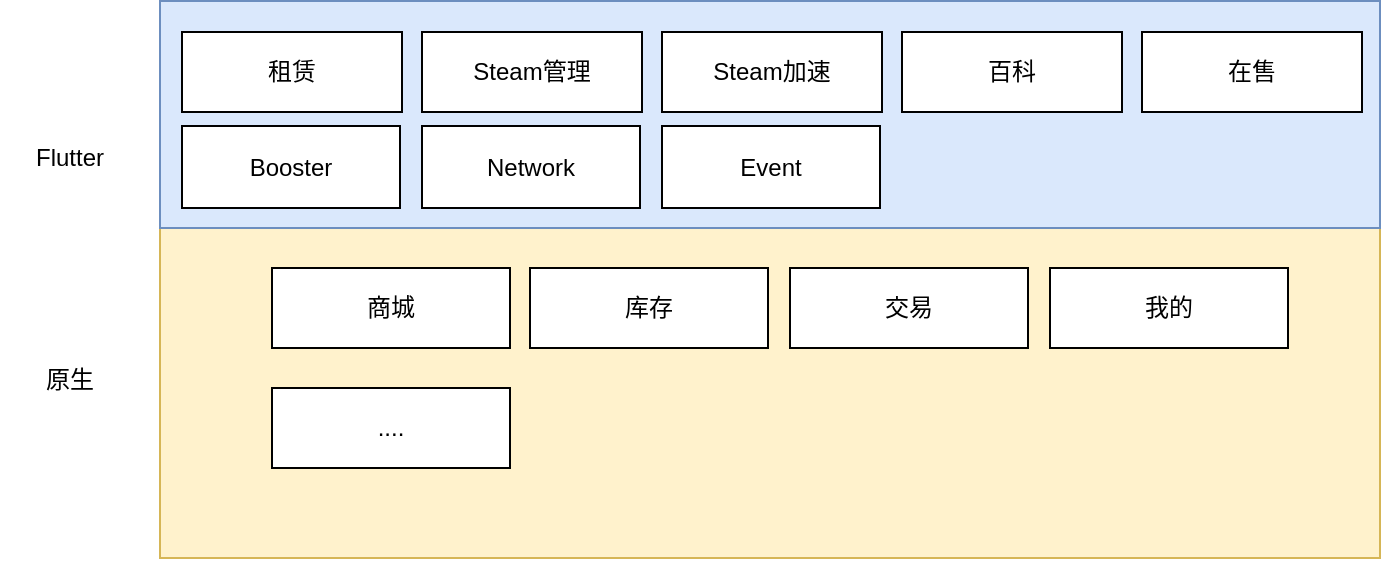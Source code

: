 <mxfile version="24.7.17">
  <diagram name="第 1 页" id="m9vhq2q0e87dHCPL6pzd">
    <mxGraphModel dx="2069" dy="785" grid="1" gridSize="10" guides="1" tooltips="1" connect="1" arrows="1" fold="1" page="1" pageScale="1" pageWidth="827" pageHeight="1169" math="0" shadow="0">
      <root>
        <mxCell id="0" />
        <mxCell id="1" parent="0" />
        <mxCell id="ZYgXHka4m3HWxw24o6Yz-1" value="" style="rounded=0;whiteSpace=wrap;html=1;fillColor=#fff2cc;strokeColor=#d6b656;" vertex="1" parent="1">
          <mxGeometry x="-120" y="400" width="610" height="165" as="geometry" />
        </mxCell>
        <mxCell id="ZYgXHka4m3HWxw24o6Yz-2" value="" style="rounded=0;whiteSpace=wrap;html=1;fillColor=#dae8fc;strokeColor=#6c8ebf;" vertex="1" parent="1">
          <mxGeometry x="-120" y="286.5" width="610" height="113.5" as="geometry" />
        </mxCell>
        <mxCell id="ZYgXHka4m3HWxw24o6Yz-4" value="租赁" style="rounded=0;whiteSpace=wrap;html=1;" vertex="1" parent="1">
          <mxGeometry x="-109" y="302" width="110" height="40" as="geometry" />
        </mxCell>
        <mxCell id="ZYgXHka4m3HWxw24o6Yz-5" value="Steam管理" style="rounded=0;whiteSpace=wrap;html=1;" vertex="1" parent="1">
          <mxGeometry x="11" y="302" width="110" height="40" as="geometry" />
        </mxCell>
        <mxCell id="ZYgXHka4m3HWxw24o6Yz-6" value="Steam加速" style="rounded=0;whiteSpace=wrap;html=1;" vertex="1" parent="1">
          <mxGeometry x="131" y="302" width="110" height="40" as="geometry" />
        </mxCell>
        <mxCell id="ZYgXHka4m3HWxw24o6Yz-7" value="百科" style="rounded=0;whiteSpace=wrap;html=1;" vertex="1" parent="1">
          <mxGeometry x="251" y="302" width="110" height="40" as="geometry" />
        </mxCell>
        <mxCell id="ZYgXHka4m3HWxw24o6Yz-8" value="在售" style="rounded=0;whiteSpace=wrap;html=1;" vertex="1" parent="1">
          <mxGeometry x="371" y="302" width="110" height="40" as="geometry" />
        </mxCell>
        <mxCell id="ZYgXHka4m3HWxw24o6Yz-9" value="商城" style="rounded=0;whiteSpace=wrap;html=1;" vertex="1" parent="1">
          <mxGeometry x="-64" y="420" width="119" height="40" as="geometry" />
        </mxCell>
        <mxCell id="ZYgXHka4m3HWxw24o6Yz-10" value="库存" style="rounded=0;whiteSpace=wrap;html=1;" vertex="1" parent="1">
          <mxGeometry x="65" y="420" width="119" height="40" as="geometry" />
        </mxCell>
        <mxCell id="ZYgXHka4m3HWxw24o6Yz-11" value="交易" style="rounded=0;whiteSpace=wrap;html=1;" vertex="1" parent="1">
          <mxGeometry x="195" y="420" width="119" height="40" as="geometry" />
        </mxCell>
        <mxCell id="ZYgXHka4m3HWxw24o6Yz-12" value="我的" style="rounded=0;whiteSpace=wrap;html=1;" vertex="1" parent="1">
          <mxGeometry x="325" y="420" width="119" height="40" as="geometry" />
        </mxCell>
        <mxCell id="ZYgXHka4m3HWxw24o6Yz-13" value="...." style="rounded=0;whiteSpace=wrap;html=1;" vertex="1" parent="1">
          <mxGeometry x="-64" y="480" width="119" height="40" as="geometry" />
        </mxCell>
        <mxCell id="ZYgXHka4m3HWxw24o6Yz-16" value="Flutter" style="text;html=1;align=center;verticalAlign=middle;whiteSpace=wrap;rounded=0;" vertex="1" parent="1">
          <mxGeometry x="-200" y="349" width="70" height="31" as="geometry" />
        </mxCell>
        <mxCell id="ZYgXHka4m3HWxw24o6Yz-17" value="原生" style="text;html=1;align=center;verticalAlign=middle;whiteSpace=wrap;rounded=0;" vertex="1" parent="1">
          <mxGeometry x="-200" y="460" width="70" height="31" as="geometry" />
        </mxCell>
        <mxCell id="ZYgXHka4m3HWxw24o6Yz-18" value="Booster" style="rounded=0;whiteSpace=wrap;html=1;" vertex="1" parent="1">
          <mxGeometry x="-109" y="349" width="109" height="41" as="geometry" />
        </mxCell>
        <mxCell id="ZYgXHka4m3HWxw24o6Yz-19" value="N&lt;span style=&quot;background-color: initial;&quot;&gt;etwork&lt;/span&gt;" style="rounded=0;whiteSpace=wrap;html=1;" vertex="1" parent="1">
          <mxGeometry x="11" y="349" width="109" height="41" as="geometry" />
        </mxCell>
        <mxCell id="ZYgXHka4m3HWxw24o6Yz-20" value="Event" style="rounded=0;whiteSpace=wrap;html=1;" vertex="1" parent="1">
          <mxGeometry x="131" y="349" width="109" height="41" as="geometry" />
        </mxCell>
      </root>
    </mxGraphModel>
  </diagram>
</mxfile>
